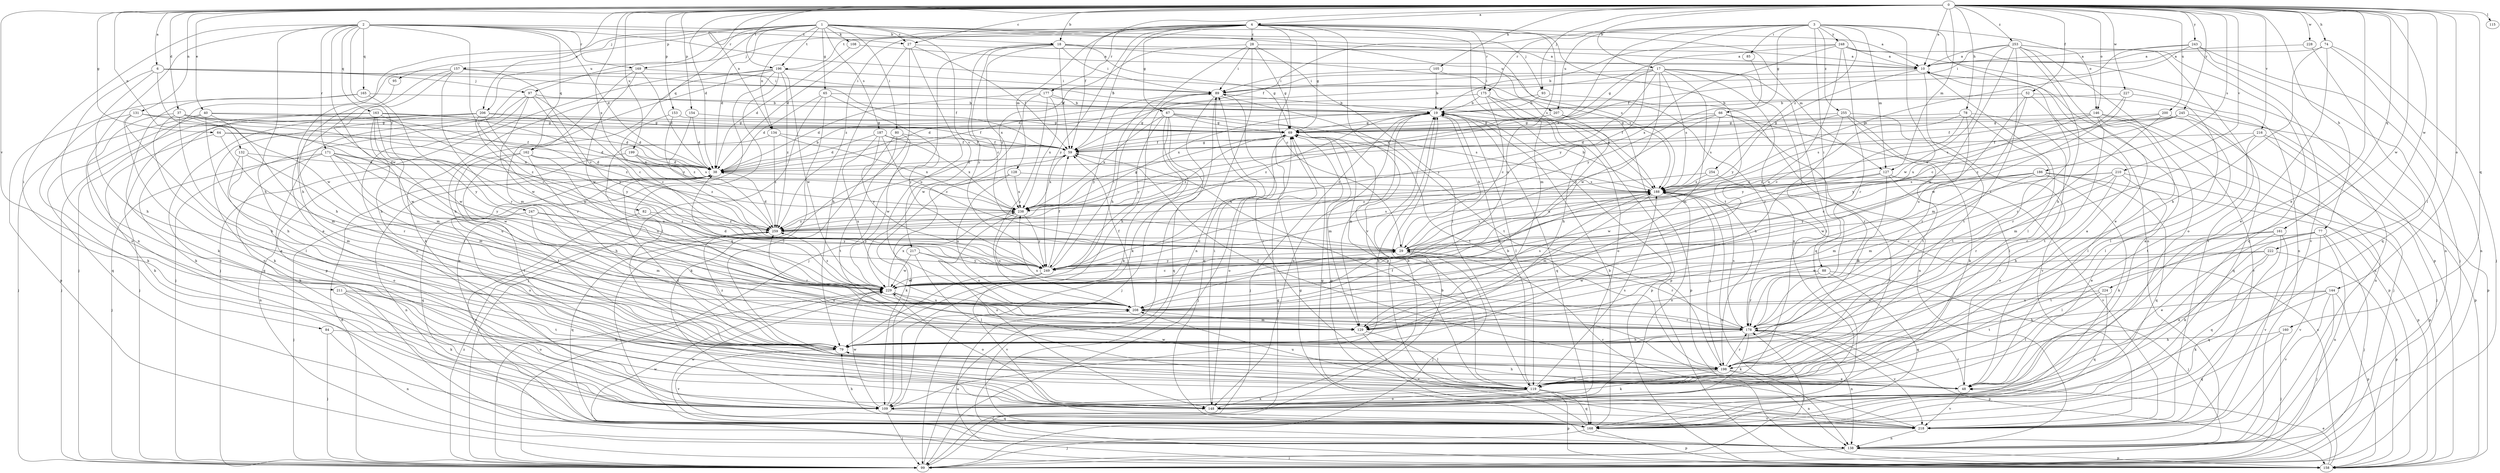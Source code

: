 strict digraph  {
0;
1;
2;
3;
4;
6;
10;
17;
18;
19;
27;
28;
29;
37;
38;
40;
48;
52;
59;
64;
65;
66;
67;
69;
74;
77;
78;
79;
80;
82;
84;
85;
88;
89;
93;
95;
97;
99;
105;
108;
109;
115;
119;
127;
128;
129;
131;
132;
134;
138;
144;
146;
148;
153;
154;
157;
158;
160;
161;
162;
163;
165;
168;
169;
171;
175;
177;
178;
186;
187;
188;
196;
198;
199;
200;
206;
207;
208;
210;
211;
216;
217;
218;
222;
224;
227;
228;
229;
238;
243;
245;
247;
248;
249;
253;
254;
255;
259;
0 -> 4  [label=a];
0 -> 6  [label=a];
0 -> 10  [label=a];
0 -> 17  [label=b];
0 -> 18  [label=b];
0 -> 27  [label=c];
0 -> 37  [label=d];
0 -> 38  [label=d];
0 -> 40  [label=e];
0 -> 48  [label=e];
0 -> 52  [label=f];
0 -> 59  [label=f];
0 -> 64  [label=g];
0 -> 74  [label=h];
0 -> 77  [label=h];
0 -> 78  [label=h];
0 -> 93  [label=j];
0 -> 105  [label=k];
0 -> 115  [label=l];
0 -> 119  [label=l];
0 -> 127  [label=m];
0 -> 131  [label=n];
0 -> 132  [label=n];
0 -> 134  [label=n];
0 -> 144  [label=o];
0 -> 146  [label=o];
0 -> 153  [label=p];
0 -> 154  [label=p];
0 -> 160  [label=q];
0 -> 161  [label=q];
0 -> 186  [label=s];
0 -> 196  [label=t];
0 -> 199  [label=u];
0 -> 200  [label=u];
0 -> 206  [label=u];
0 -> 210  [label=v];
0 -> 211  [label=v];
0 -> 216  [label=v];
0 -> 222  [label=w];
0 -> 224  [label=w];
0 -> 227  [label=w];
0 -> 228  [label=w];
0 -> 238  [label=x];
0 -> 243  [label=y];
0 -> 245  [label=y];
0 -> 253  [label=z];
1 -> 27  [label=c];
1 -> 38  [label=d];
1 -> 65  [label=g];
1 -> 79  [label=h];
1 -> 80  [label=i];
1 -> 93  [label=j];
1 -> 95  [label=j];
1 -> 108  [label=k];
1 -> 127  [label=m];
1 -> 134  [label=n];
1 -> 157  [label=p];
1 -> 162  [label=q];
1 -> 169  [label=r];
1 -> 187  [label=s];
1 -> 188  [label=s];
1 -> 196  [label=t];
1 -> 206  [label=u];
1 -> 207  [label=u];
1 -> 217  [label=v];
2 -> 18  [label=b];
2 -> 27  [label=c];
2 -> 38  [label=d];
2 -> 79  [label=h];
2 -> 82  [label=i];
2 -> 84  [label=i];
2 -> 138  [label=n];
2 -> 162  [label=q];
2 -> 163  [label=q];
2 -> 165  [label=q];
2 -> 169  [label=r];
2 -> 171  [label=r];
2 -> 188  [label=s];
2 -> 229  [label=w];
2 -> 247  [label=y];
3 -> 59  [label=f];
3 -> 66  [label=g];
3 -> 85  [label=i];
3 -> 88  [label=i];
3 -> 127  [label=m];
3 -> 138  [label=n];
3 -> 146  [label=o];
3 -> 175  [label=r];
3 -> 207  [label=u];
3 -> 208  [label=u];
3 -> 238  [label=x];
3 -> 248  [label=y];
3 -> 249  [label=y];
3 -> 254  [label=z];
3 -> 255  [label=z];
4 -> 10  [label=a];
4 -> 28  [label=c];
4 -> 29  [label=c];
4 -> 38  [label=d];
4 -> 59  [label=f];
4 -> 67  [label=g];
4 -> 69  [label=g];
4 -> 97  [label=j];
4 -> 128  [label=m];
4 -> 129  [label=m];
4 -> 175  [label=r];
4 -> 177  [label=r];
4 -> 196  [label=t];
4 -> 198  [label=t];
4 -> 208  [label=u];
4 -> 218  [label=v];
4 -> 249  [label=y];
4 -> 259  [label=z];
6 -> 19  [label=b];
6 -> 59  [label=f];
6 -> 79  [label=h];
6 -> 97  [label=j];
6 -> 148  [label=o];
6 -> 229  [label=w];
10 -> 89  [label=i];
10 -> 119  [label=l];
10 -> 198  [label=t];
10 -> 249  [label=y];
17 -> 38  [label=d];
17 -> 89  [label=i];
17 -> 119  [label=l];
17 -> 129  [label=m];
17 -> 148  [label=o];
17 -> 168  [label=q];
17 -> 188  [label=s];
17 -> 229  [label=w];
17 -> 238  [label=x];
17 -> 249  [label=y];
18 -> 10  [label=a];
18 -> 29  [label=c];
18 -> 59  [label=f];
18 -> 69  [label=g];
18 -> 89  [label=i];
18 -> 99  [label=j];
18 -> 188  [label=s];
18 -> 238  [label=x];
18 -> 249  [label=y];
19 -> 69  [label=g];
19 -> 99  [label=j];
19 -> 119  [label=l];
19 -> 129  [label=m];
19 -> 148  [label=o];
19 -> 158  [label=p];
19 -> 168  [label=q];
19 -> 259  [label=z];
27 -> 10  [label=a];
27 -> 59  [label=f];
27 -> 79  [label=h];
27 -> 168  [label=q];
27 -> 208  [label=u];
28 -> 10  [label=a];
28 -> 69  [label=g];
28 -> 79  [label=h];
28 -> 89  [label=i];
28 -> 119  [label=l];
28 -> 138  [label=n];
28 -> 259  [label=z];
29 -> 19  [label=b];
29 -> 99  [label=j];
29 -> 178  [label=r];
29 -> 188  [label=s];
29 -> 249  [label=y];
37 -> 38  [label=d];
37 -> 48  [label=e];
37 -> 69  [label=g];
37 -> 79  [label=h];
37 -> 148  [label=o];
37 -> 229  [label=w];
37 -> 238  [label=x];
38 -> 19  [label=b];
38 -> 138  [label=n];
38 -> 148  [label=o];
38 -> 168  [label=q];
38 -> 188  [label=s];
40 -> 69  [label=g];
40 -> 79  [label=h];
40 -> 99  [label=j];
40 -> 129  [label=m];
40 -> 168  [label=q];
40 -> 259  [label=z];
48 -> 10  [label=a];
48 -> 38  [label=d];
48 -> 59  [label=f];
48 -> 79  [label=h];
48 -> 178  [label=r];
48 -> 218  [label=v];
48 -> 229  [label=w];
52 -> 19  [label=b];
52 -> 129  [label=m];
52 -> 138  [label=n];
52 -> 178  [label=r];
52 -> 208  [label=u];
59 -> 38  [label=d];
59 -> 69  [label=g];
59 -> 238  [label=x];
64 -> 38  [label=d];
64 -> 59  [label=f];
64 -> 109  [label=k];
64 -> 178  [label=r];
65 -> 19  [label=b];
65 -> 38  [label=d];
65 -> 99  [label=j];
65 -> 119  [label=l];
65 -> 249  [label=y];
66 -> 29  [label=c];
66 -> 59  [label=f];
66 -> 69  [label=g];
66 -> 158  [label=p];
66 -> 178  [label=r];
66 -> 188  [label=s];
67 -> 69  [label=g];
67 -> 99  [label=j];
67 -> 109  [label=k];
67 -> 168  [label=q];
67 -> 188  [label=s];
67 -> 198  [label=t];
67 -> 238  [label=x];
67 -> 249  [label=y];
69 -> 59  [label=f];
69 -> 99  [label=j];
69 -> 119  [label=l];
69 -> 129  [label=m];
69 -> 148  [label=o];
69 -> 259  [label=z];
74 -> 10  [label=a];
74 -> 48  [label=e];
74 -> 79  [label=h];
74 -> 99  [label=j];
74 -> 138  [label=n];
77 -> 29  [label=c];
77 -> 99  [label=j];
77 -> 109  [label=k];
77 -> 138  [label=n];
77 -> 198  [label=t];
77 -> 218  [label=v];
78 -> 29  [label=c];
78 -> 69  [label=g];
78 -> 119  [label=l];
78 -> 178  [label=r];
78 -> 198  [label=t];
78 -> 249  [label=y];
79 -> 198  [label=t];
79 -> 218  [label=v];
79 -> 259  [label=z];
80 -> 59  [label=f];
80 -> 109  [label=k];
80 -> 198  [label=t];
80 -> 229  [label=w];
82 -> 218  [label=v];
82 -> 249  [label=y];
82 -> 259  [label=z];
84 -> 79  [label=h];
84 -> 99  [label=j];
84 -> 138  [label=n];
85 -> 249  [label=y];
88 -> 99  [label=j];
88 -> 168  [label=q];
88 -> 178  [label=r];
88 -> 229  [label=w];
89 -> 19  [label=b];
89 -> 79  [label=h];
89 -> 109  [label=k];
89 -> 168  [label=q];
89 -> 198  [label=t];
89 -> 249  [label=y];
93 -> 19  [label=b];
93 -> 138  [label=n];
93 -> 238  [label=x];
95 -> 79  [label=h];
97 -> 19  [label=b];
97 -> 29  [label=c];
97 -> 99  [label=j];
97 -> 148  [label=o];
97 -> 178  [label=r];
97 -> 249  [label=y];
99 -> 19  [label=b];
99 -> 38  [label=d];
99 -> 89  [label=i];
99 -> 178  [label=r];
99 -> 259  [label=z];
105 -> 19  [label=b];
105 -> 89  [label=i];
105 -> 178  [label=r];
108 -> 10  [label=a];
108 -> 38  [label=d];
109 -> 19  [label=b];
109 -> 59  [label=f];
109 -> 99  [label=j];
109 -> 168  [label=q];
109 -> 229  [label=w];
119 -> 19  [label=b];
119 -> 69  [label=g];
119 -> 89  [label=i];
119 -> 109  [label=k];
119 -> 148  [label=o];
119 -> 158  [label=p];
119 -> 168  [label=q];
119 -> 188  [label=s];
119 -> 208  [label=u];
127 -> 48  [label=e];
127 -> 79  [label=h];
127 -> 188  [label=s];
127 -> 218  [label=v];
127 -> 229  [label=w];
128 -> 109  [label=k];
128 -> 188  [label=s];
128 -> 208  [label=u];
128 -> 238  [label=x];
129 -> 119  [label=l];
129 -> 218  [label=v];
129 -> 259  [label=z];
131 -> 69  [label=g];
131 -> 109  [label=k];
131 -> 119  [label=l];
131 -> 148  [label=o];
131 -> 259  [label=z];
132 -> 38  [label=d];
132 -> 129  [label=m];
132 -> 148  [label=o];
132 -> 178  [label=r];
134 -> 59  [label=f];
134 -> 208  [label=u];
134 -> 238  [label=x];
134 -> 259  [label=z];
138 -> 69  [label=g];
138 -> 99  [label=j];
138 -> 158  [label=p];
138 -> 229  [label=w];
144 -> 79  [label=h];
144 -> 99  [label=j];
144 -> 109  [label=k];
144 -> 158  [label=p];
144 -> 208  [label=u];
144 -> 218  [label=v];
146 -> 69  [label=g];
146 -> 99  [label=j];
146 -> 119  [label=l];
146 -> 188  [label=s];
146 -> 198  [label=t];
146 -> 218  [label=v];
146 -> 249  [label=y];
148 -> 10  [label=a];
148 -> 19  [label=b];
148 -> 89  [label=i];
148 -> 218  [label=v];
153 -> 29  [label=c];
153 -> 69  [label=g];
153 -> 259  [label=z];
154 -> 38  [label=d];
154 -> 69  [label=g];
154 -> 259  [label=z];
157 -> 29  [label=c];
157 -> 48  [label=e];
157 -> 79  [label=h];
157 -> 89  [label=i];
157 -> 99  [label=j];
157 -> 178  [label=r];
158 -> 48  [label=e];
158 -> 69  [label=g];
158 -> 188  [label=s];
158 -> 208  [label=u];
160 -> 79  [label=h];
160 -> 99  [label=j];
160 -> 168  [label=q];
161 -> 29  [label=c];
161 -> 48  [label=e];
161 -> 119  [label=l];
161 -> 168  [label=q];
161 -> 218  [label=v];
162 -> 38  [label=d];
162 -> 79  [label=h];
162 -> 119  [label=l];
162 -> 198  [label=t];
162 -> 208  [label=u];
163 -> 29  [label=c];
163 -> 59  [label=f];
163 -> 69  [label=g];
163 -> 99  [label=j];
163 -> 109  [label=k];
163 -> 129  [label=m];
163 -> 229  [label=w];
163 -> 238  [label=x];
163 -> 249  [label=y];
165 -> 19  [label=b];
165 -> 109  [label=k];
165 -> 158  [label=p];
165 -> 229  [label=w];
168 -> 19  [label=b];
168 -> 69  [label=g];
168 -> 99  [label=j];
168 -> 158  [label=p];
168 -> 229  [label=w];
169 -> 38  [label=d];
169 -> 89  [label=i];
169 -> 129  [label=m];
169 -> 158  [label=p];
169 -> 229  [label=w];
171 -> 38  [label=d];
171 -> 99  [label=j];
171 -> 109  [label=k];
171 -> 129  [label=m];
171 -> 208  [label=u];
171 -> 229  [label=w];
171 -> 249  [label=y];
175 -> 19  [label=b];
175 -> 29  [label=c];
175 -> 38  [label=d];
175 -> 79  [label=h];
175 -> 148  [label=o];
175 -> 158  [label=p];
177 -> 19  [label=b];
177 -> 38  [label=d];
177 -> 188  [label=s];
177 -> 208  [label=u];
177 -> 229  [label=w];
177 -> 238  [label=x];
178 -> 79  [label=h];
178 -> 109  [label=k];
178 -> 138  [label=n];
178 -> 158  [label=p];
178 -> 188  [label=s];
178 -> 218  [label=v];
178 -> 238  [label=x];
186 -> 29  [label=c];
186 -> 109  [label=k];
186 -> 129  [label=m];
186 -> 158  [label=p];
186 -> 168  [label=q];
186 -> 188  [label=s];
186 -> 249  [label=y];
187 -> 29  [label=c];
187 -> 38  [label=d];
187 -> 59  [label=f];
187 -> 208  [label=u];
187 -> 238  [label=x];
187 -> 249  [label=y];
188 -> 19  [label=b];
188 -> 129  [label=m];
188 -> 138  [label=n];
188 -> 148  [label=o];
188 -> 229  [label=w];
188 -> 238  [label=x];
196 -> 79  [label=h];
196 -> 89  [label=i];
196 -> 99  [label=j];
196 -> 109  [label=k];
196 -> 119  [label=l];
196 -> 138  [label=n];
196 -> 229  [label=w];
196 -> 259  [label=z];
198 -> 48  [label=e];
198 -> 59  [label=f];
198 -> 109  [label=k];
198 -> 119  [label=l];
198 -> 138  [label=n];
198 -> 178  [label=r];
198 -> 188  [label=s];
199 -> 38  [label=d];
199 -> 138  [label=n];
199 -> 188  [label=s];
199 -> 259  [label=z];
200 -> 69  [label=g];
200 -> 119  [label=l];
200 -> 138  [label=n];
200 -> 178  [label=r];
200 -> 238  [label=x];
206 -> 38  [label=d];
206 -> 69  [label=g];
206 -> 99  [label=j];
206 -> 109  [label=k];
206 -> 168  [label=q];
206 -> 229  [label=w];
206 -> 249  [label=y];
207 -> 69  [label=g];
207 -> 158  [label=p];
207 -> 208  [label=u];
208 -> 59  [label=f];
208 -> 129  [label=m];
208 -> 178  [label=r];
208 -> 188  [label=s];
210 -> 48  [label=e];
210 -> 79  [label=h];
210 -> 129  [label=m];
210 -> 158  [label=p];
210 -> 178  [label=r];
210 -> 188  [label=s];
210 -> 229  [label=w];
211 -> 109  [label=k];
211 -> 148  [label=o];
211 -> 198  [label=t];
211 -> 208  [label=u];
216 -> 59  [label=f];
216 -> 99  [label=j];
216 -> 129  [label=m];
216 -> 158  [label=p];
216 -> 198  [label=t];
217 -> 119  [label=l];
217 -> 208  [label=u];
217 -> 229  [label=w];
217 -> 249  [label=y];
218 -> 29  [label=c];
218 -> 69  [label=g];
218 -> 79  [label=h];
218 -> 138  [label=n];
222 -> 48  [label=e];
222 -> 158  [label=p];
222 -> 168  [label=q];
222 -> 229  [label=w];
222 -> 249  [label=y];
224 -> 119  [label=l];
224 -> 168  [label=q];
224 -> 198  [label=t];
224 -> 208  [label=u];
227 -> 19  [label=b];
227 -> 29  [label=c];
227 -> 119  [label=l];
227 -> 229  [label=w];
228 -> 10  [label=a];
228 -> 168  [label=q];
229 -> 29  [label=c];
229 -> 38  [label=d];
229 -> 99  [label=j];
229 -> 148  [label=o];
229 -> 178  [label=r];
229 -> 208  [label=u];
229 -> 238  [label=x];
229 -> 259  [label=z];
238 -> 69  [label=g];
238 -> 148  [label=o];
238 -> 208  [label=u];
238 -> 249  [label=y];
238 -> 259  [label=z];
243 -> 10  [label=a];
243 -> 59  [label=f];
243 -> 99  [label=j];
243 -> 138  [label=n];
243 -> 188  [label=s];
243 -> 218  [label=v];
245 -> 59  [label=f];
245 -> 69  [label=g];
245 -> 158  [label=p];
245 -> 168  [label=q];
245 -> 188  [label=s];
245 -> 259  [label=z];
247 -> 99  [label=j];
247 -> 129  [label=m];
247 -> 249  [label=y];
247 -> 259  [label=z];
248 -> 10  [label=a];
248 -> 19  [label=b];
248 -> 69  [label=g];
248 -> 138  [label=n];
248 -> 158  [label=p];
248 -> 178  [label=r];
248 -> 208  [label=u];
248 -> 238  [label=x];
249 -> 59  [label=f];
249 -> 89  [label=i];
249 -> 218  [label=v];
249 -> 229  [label=w];
253 -> 10  [label=a];
253 -> 48  [label=e];
253 -> 79  [label=h];
253 -> 89  [label=i];
253 -> 148  [label=o];
253 -> 168  [label=q];
253 -> 178  [label=r];
253 -> 208  [label=u];
253 -> 218  [label=v];
253 -> 229  [label=w];
254 -> 119  [label=l];
254 -> 188  [label=s];
254 -> 259  [label=z];
255 -> 38  [label=d];
255 -> 69  [label=g];
255 -> 79  [label=h];
255 -> 109  [label=k];
255 -> 198  [label=t];
255 -> 218  [label=v];
259 -> 29  [label=c];
259 -> 38  [label=d];
259 -> 168  [label=q];
259 -> 188  [label=s];
}
